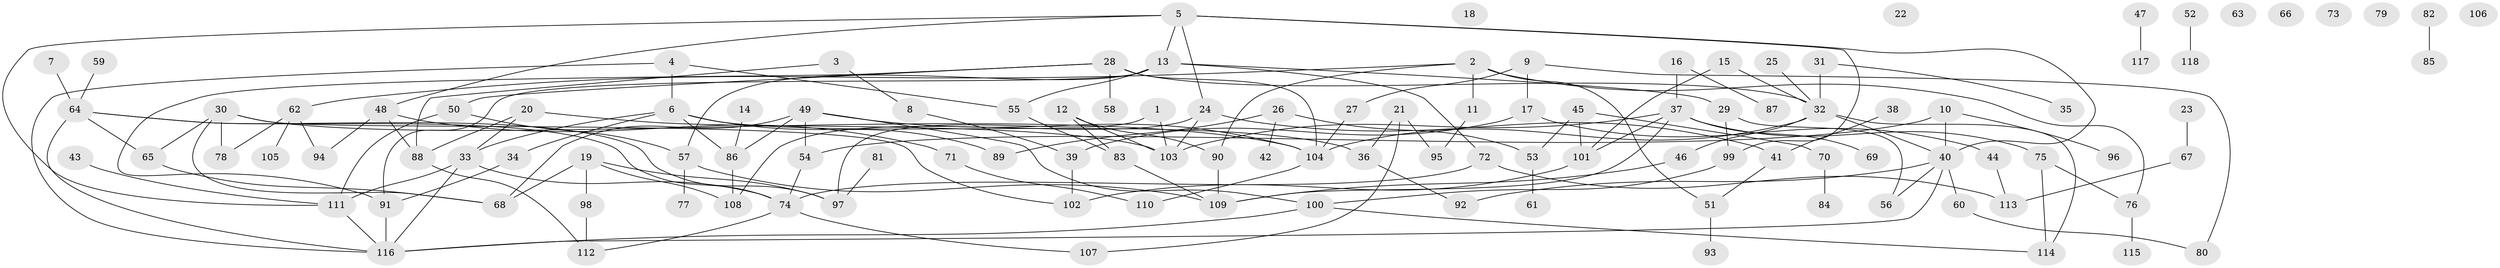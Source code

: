 // coarse degree distribution, {2: 0.1875, 7: 0.0375, 4: 0.075, 8: 0.05, 9: 0.0375, 1: 0.2125, 3: 0.175, 0: 0.125, 5: 0.0875, 10: 0.0125}
// Generated by graph-tools (version 1.1) at 2025/23/03/03/25 07:23:27]
// undirected, 118 vertices, 159 edges
graph export_dot {
graph [start="1"]
  node [color=gray90,style=filled];
  1;
  2;
  3;
  4;
  5;
  6;
  7;
  8;
  9;
  10;
  11;
  12;
  13;
  14;
  15;
  16;
  17;
  18;
  19;
  20;
  21;
  22;
  23;
  24;
  25;
  26;
  27;
  28;
  29;
  30;
  31;
  32;
  33;
  34;
  35;
  36;
  37;
  38;
  39;
  40;
  41;
  42;
  43;
  44;
  45;
  46;
  47;
  48;
  49;
  50;
  51;
  52;
  53;
  54;
  55;
  56;
  57;
  58;
  59;
  60;
  61;
  62;
  63;
  64;
  65;
  66;
  67;
  68;
  69;
  70;
  71;
  72;
  73;
  74;
  75;
  76;
  77;
  78;
  79;
  80;
  81;
  82;
  83;
  84;
  85;
  86;
  87;
  88;
  89;
  90;
  91;
  92;
  93;
  94;
  95;
  96;
  97;
  98;
  99;
  100;
  101;
  102;
  103;
  104;
  105;
  106;
  107;
  108;
  109;
  110;
  111;
  112;
  113;
  114;
  115;
  116;
  117;
  118;
  1 -- 97;
  1 -- 103;
  2 -- 11;
  2 -- 51;
  2 -- 62;
  2 -- 76;
  2 -- 90;
  3 -- 8;
  3 -- 88;
  4 -- 6;
  4 -- 55;
  4 -- 116;
  5 -- 13;
  5 -- 24;
  5 -- 40;
  5 -- 48;
  5 -- 99;
  5 -- 111;
  6 -- 33;
  6 -- 34;
  6 -- 36;
  6 -- 86;
  6 -- 89;
  7 -- 64;
  8 -- 39;
  9 -- 17;
  9 -- 27;
  9 -- 80;
  10 -- 40;
  10 -- 54;
  10 -- 96;
  11 -- 95;
  12 -- 83;
  12 -- 90;
  12 -- 103;
  13 -- 29;
  13 -- 55;
  13 -- 57;
  13 -- 72;
  13 -- 91;
  14 -- 86;
  15 -- 32;
  15 -- 101;
  16 -- 37;
  16 -- 87;
  17 -- 39;
  17 -- 44;
  19 -- 68;
  19 -- 97;
  19 -- 98;
  19 -- 108;
  20 -- 33;
  20 -- 88;
  20 -- 103;
  21 -- 36;
  21 -- 95;
  21 -- 107;
  23 -- 67;
  24 -- 41;
  24 -- 103;
  24 -- 108;
  25 -- 32;
  26 -- 42;
  26 -- 53;
  26 -- 89;
  27 -- 104;
  28 -- 32;
  28 -- 50;
  28 -- 58;
  28 -- 91;
  28 -- 104;
  29 -- 56;
  29 -- 99;
  30 -- 65;
  30 -- 68;
  30 -- 78;
  30 -- 102;
  30 -- 104;
  31 -- 32;
  31 -- 35;
  32 -- 40;
  32 -- 46;
  32 -- 104;
  32 -- 114;
  33 -- 74;
  33 -- 111;
  33 -- 116;
  34 -- 91;
  36 -- 92;
  37 -- 69;
  37 -- 75;
  37 -- 101;
  37 -- 103;
  37 -- 109;
  38 -- 41;
  39 -- 102;
  40 -- 56;
  40 -- 60;
  40 -- 92;
  40 -- 116;
  41 -- 51;
  43 -- 111;
  44 -- 113;
  45 -- 53;
  45 -- 70;
  45 -- 101;
  46 -- 109;
  47 -- 117;
  48 -- 71;
  48 -- 88;
  48 -- 94;
  49 -- 54;
  49 -- 68;
  49 -- 86;
  49 -- 100;
  49 -- 104;
  50 -- 57;
  50 -- 111;
  51 -- 93;
  52 -- 118;
  53 -- 61;
  54 -- 74;
  55 -- 83;
  57 -- 77;
  57 -- 109;
  59 -- 64;
  60 -- 80;
  62 -- 78;
  62 -- 94;
  62 -- 105;
  64 -- 65;
  64 -- 74;
  64 -- 97;
  64 -- 116;
  65 -- 68;
  67 -- 113;
  70 -- 84;
  71 -- 110;
  72 -- 74;
  72 -- 113;
  74 -- 107;
  74 -- 112;
  75 -- 76;
  75 -- 114;
  76 -- 115;
  81 -- 97;
  82 -- 85;
  83 -- 109;
  86 -- 108;
  88 -- 112;
  90 -- 109;
  91 -- 116;
  98 -- 112;
  99 -- 100;
  100 -- 114;
  100 -- 116;
  101 -- 102;
  104 -- 110;
  111 -- 116;
}
